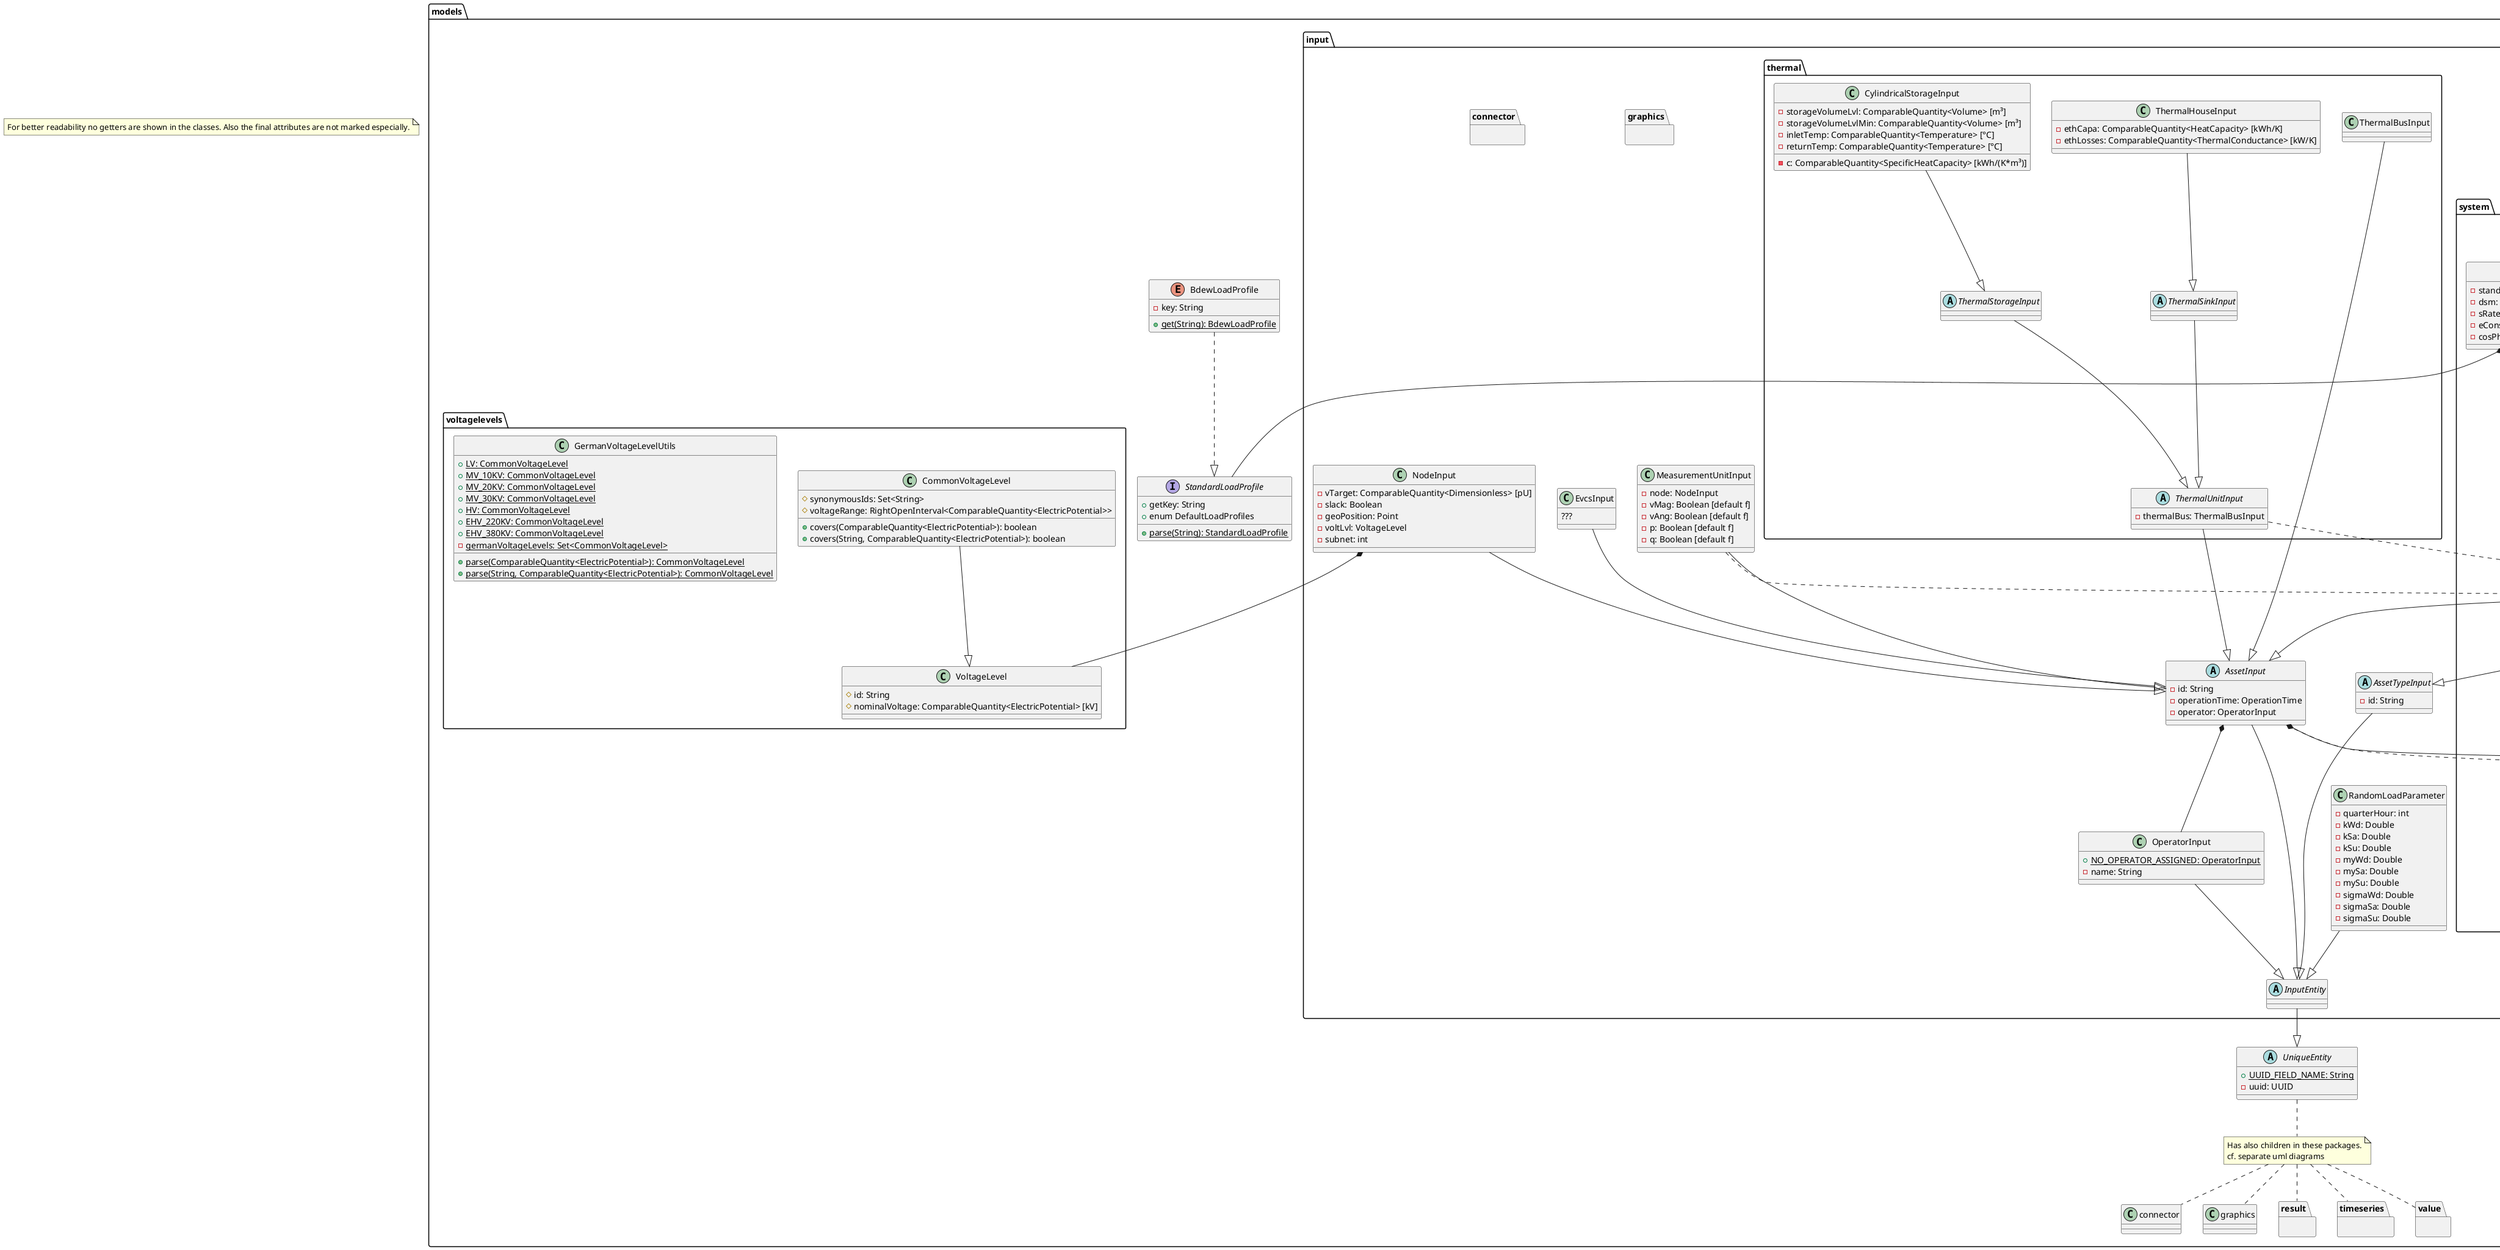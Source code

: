 @startuml
note "For better readability no getters are shown in the classes. Also the final attributes are not marked especially." as generalNote

interface Comparable<T>

package io.extractor {
    interface NestedEntity

    interface HasNodes {
        + allNodes(): List<NodeInput>
    }
    HasNodes --|> NestedEntity

    interface HasThermalBus {
        + getThermalBus(): ThermalBusInput
    }
    HasThermalBus --|> NestedEntity

    interface HasThermalStorage {
        + getThermalStorage(): ThermalStorageInput
    }
    HasThermalStorage --|> NestedEntity

    interface HasType {
        + getType(): AssetTypeInput
    }
    HasType --|> NestedEntity

    interface HasLine {
        + getLine(): LineInput
    }
    HasLine --|> NestedEntity
}

package models {
    interface StandardLoadProfile {
        + getKey: String
        + enum DefaultLoadProfiles
        + {static} parse(String): StandardLoadProfile
    }

    enum BdewLoadProfile {
        - key: String
        + {static} get(String): BdewLoadProfile
    }
    BdewLoadProfile ..|> StandardLoadProfile

    abstract class UniqueEntity {
        + {static} UUID_FIELD_NAME: String
        - uuid: UUID
    }

    class OperationTime {
        - startDate: ZonedDateTime
        - endDate: ZonedDateTime
        - isLimited: boolean
        + {static} notLimited(): OperationTime
        + {static} builder(): OperationTimeBuilder
        + getOperationLimit(): Optional<ClosedInterval<ZonedDateTime>>
        + includes(ZonedDateTime): boolean
    }

    interface Operable {
        + getOperationTime(): OperationTime
        + getOperator(): OperatorInput
        + inOperationOn(ZonedDateTime): boolean
    }
    Operable --|> NestedEntity

    package result {}
    package timeseries {}
    package value {}
    note "Has also children in these packages.\ncf. separate uml diagrams" as childNote
    UniqueEntity .. childNote
    childNote .. result
    childNote .. timeseries
    childNote .. value
    childNote .. connector
    childNote .. graphics

    package voltagelevels {
        class VoltageLevel {
            # id: String
            # nominalVoltage: ComparableQuantity<ElectricPotential> [kV]
        }

        class CommonVoltageLevel {
            # synonymousIds: Set<String>
            # voltageRange: RightOpenInterval<ComparableQuantity<ElectricPotential>>
            + covers(ComparableQuantity<ElectricPotential>): boolean
            + covers(String, ComparableQuantity<ElectricPotential>): boolean
        }
        CommonVoltageLevel --|> VoltageLevel

        class GermanVoltageLevelUtils {
            + {static} LV: CommonVoltageLevel
            + {static} MV_10KV: CommonVoltageLevel
            + {static} MV_20KV: CommonVoltageLevel
            + {static} MV_30KV: CommonVoltageLevel
            + {static} HV: CommonVoltageLevel
            + {static} EHV_220KV: CommonVoltageLevel
            + {static} EHV_380KV: CommonVoltageLevel
            - {static} germanVoltageLevels: Set<CommonVoltageLevel>
            + {static} parse(ComparableQuantity<ElectricPotential>): CommonVoltageLevel
            + {static} parse(String, ComparableQuantity<ElectricPotential>): CommonVoltageLevel
        }
    }

    package input {
        abstract class InputEntity
        InputEntity --|> UniqueEntity

        class OperatorInput {
            + {static} NO_OPERATOR_ASSIGNED: OperatorInput
            - name: String
        }
        OperatorInput --|> InputEntity

        package graphics {}

        abstract class AssetInput {
            - id: String
            - operationTime: OperationTime
            - operator: OperatorInput
        }
        AssetInput --|> InputEntity
        AssetInput ..|> Operable
        AssetInput *-- OperationTime
        AssetInput *-- OperatorInput

        class EvcsInput {
            ???
        }
        EvcsInput --|> AssetInput

        class NodeInput {
            - vTarget: ComparableQuantity<Dimensionless> [pU]
            - slack: Boolean
            - geoPosition: Point
            - voltLvl: VoltageLevel
            - subnet: int
        }
        NodeInput --|> AssetInput
        NodeInput *-- VoltageLevel

        class MeasurementUnitInput {
            - node: NodeInput
            - vMag: Boolean [default f]
            - vAng: Boolean [default f]
            - p: Boolean [default f]
            - q: Boolean [default f]
        }
        MeasurementUnitInput --|> AssetInput
        MeasurementUnitInput ..|> HasNodes

        class RandomLoadParameter {
            - quarterHour: int
            - kWd: Double
            - kSa: Double
            - kSu: Double
            - myWd: Double
            - mySa: Double
            - mySu: Double
            - sigmaWd: Double
            - sigmaSa: Double
            - sigmaSu: Double
        }
        RandomLoadParameter --|> InputEntity

        abstract class AssetTypeInput {
            - id: String
        }
        AssetTypeInput --|> InputEntity

        package connector {}

        package system {
            package characteristic {
                class CharacteristicPoint <A extends Quantity<A>, O extends Quantity<O>> {
                    + {static} REQUIRED_FORMAT: String
                    - x: ComparableQuantity<A>
                    - y: ComparableQuantity<O>
                    + deSerialize(int): String
                    - {static} buildExceptionMessage(String): String
                    - {static} buildExceptionMessage(String, String): String
                }
                CharacteristicPoint ..|> Comparable: <<bind>>:CharacteristicPoint<A, O>

                abstract class CharacteristicInput <A extends Quantity<A>, O extends Quantity<O>> {
                    # characteristicPrefix: String
                    # decimalPlaces: int
                    # points: SortedSet<CharacteristicPoint<A,O>>
                    + deSerialize(): String
                    + {static} buildStartingRegex(String): String
                    - extractCoordinateList(String): String
                    - buildCoordinatesFromString(String, Unit<A>, Unit<O>): SortedSet<CharacteristicPoint<A, O>>
                }
                CharacteristicInput "1" *-- "n" CharacteristicPoint

                class OlmCharacteristicInput {
                    + {static} CONSTANT_CHARACTERISTIC: OlmCharacteristicInput
                    - {static} buildConstantCharacteristic(): OlmCharacteristicInput
                }
                OlmCharacteristicInput --|> CharacteristicInput: <<bind>>A::Speed,O::Dimensionless

                class WecCharacteristicInput
                WecCharacteristicInput --|> CharacteristicInput: <<bind>>A::Power,O::Dimensionless

                class EvCharacteristicInput
                EvCharacteristicInput --|> CharacteristicInput: <<bind>>A::Speed,O::Dimensionless

                abstract class ReactivePowerCharacteristic {
                    + {static} parse(String): ReactivePowerCharacteristic
                }
                ReactivePowerCharacteristic --|> CharacteristicInput: <<bind>>A::Dimensionless,O::Dimensionless

                class CosPhiFixed {
                    + {static} PREFIX: String
                    + {static} STARTING_REGEX: String
                    + {static} CONSTANT_CHARACTERISTIC: CosPhiFixed
                }
                CosPhiFixed --|> ReactivePowerCharacteristic

                class CosPhiP {
                    + {static} PREFIX: String
                    + {static} STARTING_REGEX: String
                }
                CosPhiP --|> ReactivePowerCharacteristic

                class QV {
                    + {static} PREFIX: String
                    + {static} STARTING_REGEX: String
                }
                QV --|> ReactivePowerCharacteristic: <<bind>>A::Power
            }

            package type {
                abstract class SystemParticipantTypeInput {
                    - capex: ComparableQuantity<Currency> [€]
                    - opex: ComparableQuantity<EnergyPrice> [€/MWh]
                    - sRated: ComparableQuantity<Power> [kVA]
                    - cosphiRated: Double
                }
                SystemParticipantTypeInput --|> AssetTypeInput

                class BmTypeInput {
                    - etaConv: ComparableQuantity<Dimensionless> [%]
                    - activePowerGradient: ComparableQuantity<DimensionlessRate> [%/h]
                }
                BmTypeInput --|> SystemParticipantTypeInput

                class ChpTypeInput {
                    - etaEl: ComparableQuantity<Dimensionless> [%]
                    - etaTh: ComparableQuantity<Dimensionless> [%]
                    - pThermal: ComparableQuantity<Power> [kW]
                    - pOwn: ComparableQuantity<Power> [kW]
                }
                ChpTypeInput --|> SystemParticipantTypeInput

                class EvTypeInput {
                    - eStorage: ComparableQuantity<Energy> [kWh]
                    - eCons: ComparableQuantity<SpecificEnergy> [kWh/km]
                }
                EvTypeInput --|> SystemParticipantTypeInput

                class HpTypeInput {
                    - pThermal: ComparableQuantity<Power> [kW]
                }
                HpTypeInput --|> SystemParticipantTypeInput

                class StorageTypeInput {
                    - eStorage: ComparableQuantity<Energy> [kWh]
                    - pMax: ComparableQuantity<Power> [kW]
                    - activePowerGradient: ComparableQuantity<DimensionlessRate> [%/h]
                    - eta: ComparableQuantity<Dimensionless> [%]
                    - dod: ComparableQuantity<Dimensionless> [%]
                    - lifeTime: ComparableQuantity<Time> [h]
                    - lifeCycle: int
                }
                StorageTypeInput --|> SystemParticipantTypeInput

                class WecTypeInput {
                    - cpCharacteristic: WecCharacteristicInput
                    - etaConv: ComparableQuantity<Dimensionless> [%]
                    - rotorArea: ComparableQuantity<Area> [m²]
                    - hubHeight: ComparableQuantity<Length> [m]
                }
                WecTypeInput --|> SystemParticipantTypeInput
            }

            abstract class SystemParticipantInput {
                - node: NodeInput
                - qCharacteristics: ReactivePowerCharacteristicInput
            }
            SystemParticipantInput --|> AssetInput
            SystemParticipantInput ..|> HasNodes

            class BmInput {
                - type: BmTypeInput
                - marketReaction: Boolean
                - costControlled: Boolean
                - feedInTariff: ComparableQuantity<SpecificCurrency> [€/MWh]
            }
            BmInput --|> SystemParticipantInput
            BmInput ..|> HasType

            class ChpInput {
                - thermalBus: ThermalBusInput
                - type: ChpTypeInput
                - thermalStorage: ThermalStorageInput
                - marketReaction: Boolean
            }
            ChpInput --|> SystemParticipantInput
            ChpInput ..|> HasThermalBus
            ChpInput ..|> HasType
            ChpInput ..|> HasThermalStorage

            class EvInput {
                - type: EvTypeInput
            }
            EvInput --|> SystemParticipantInput
            EvInput ..|> HasType

            class FixedFeedInInput {
                - sRated: ComparableQuantity<Power> [kVA]
                - cosphiRated: double
            }
            FixedFeedInInput --|> SystemParticipantInput

            class HpInput {
                - type: HpTypeInput
                - thermalBus: ThermalBusInput
            }
            HpInput --|> SystemParticipantInput
            HpInput ..|> HasType
            HpInput ..|> HasThermalBus

            class LoadInput {
                - standardLoadProfile: StandardLoadProfile
                - dsm: Boolean
                - sRated: ComparableQuantity<Power> [kVA]
                - eConsAnnual: ComparableQuantity<Energy> [kWh]
                - cosPhiRated: double
            }
            LoadInput --|> SystemParticipantInput
            LoadInput *-- StandardLoadProfile

            class PvInput {
                - albedo: Double
                - azimuth: ComparableQuantity<Angle> [°]
                - etaConv: ComparableQuantity<Dimensionless> [%]
                - height: ComparableQuantity<Angle> [°]
                - kG: Double
                - kT: Double
                - marketReaction: Boolean
                - sRated: ComparableQuantity<Power> [kVA]
                - cosPhiRated: double
            }
            PvInput --|> SystemParticipantInput

            class StorageInput {
                - type: StorageTypeInput
                - behaviour: StorageStrategy
            }
            StorageInput --|> SystemParticipantInput
            StorageInput ..|> HasType

            class WecInput{
                - type: WecTypeInput
                - marketReaction: boolean
            }
            WecInput --|> SystemParticipantInput
            WecInput ..|> HasType
        }

        package thermal {
            class ThermalBusInput
            ThermalBusInput --|> AssetInput

            abstract class ThermalUnitInput {
                - thermalBus: ThermalBusInput
            }
            ThermalUnitInput --|> AssetInput
            ThermalUnitInput ..|> HasThermalBus

            abstract class ThermalSinkInput
            ThermalSinkInput --|> ThermalUnitInput

            class ThermalHouseInput {
                - ethCapa: ComparableQuantity<HeatCapacity> [kWh/K]
                - ethLosses: ComparableQuantity<ThermalConductance> [kW/K]
            }
            ThermalHouseInput --|> ThermalSinkInput

            abstract class ThermalStorageInput
            ThermalStorageInput --|> ThermalUnitInput

            class CylindricalStorageInput {
                - storageVolumeLvl: ComparableQuantity<Volume> [m³]
                - storageVolumeLvlMin: ComparableQuantity<Volume> [m³]
                - inletTemp: ComparableQuantity<Temperature> [°C]
                - returnTemp: ComparableQuantity<Temperature> [°C]
                - c: ComparableQuantity<SpecificHeatCapacity> [kWh/(K*m³)]
            }
            CylindricalStorageInput --|> ThermalStorageInput
        }
    }
}

@enduml